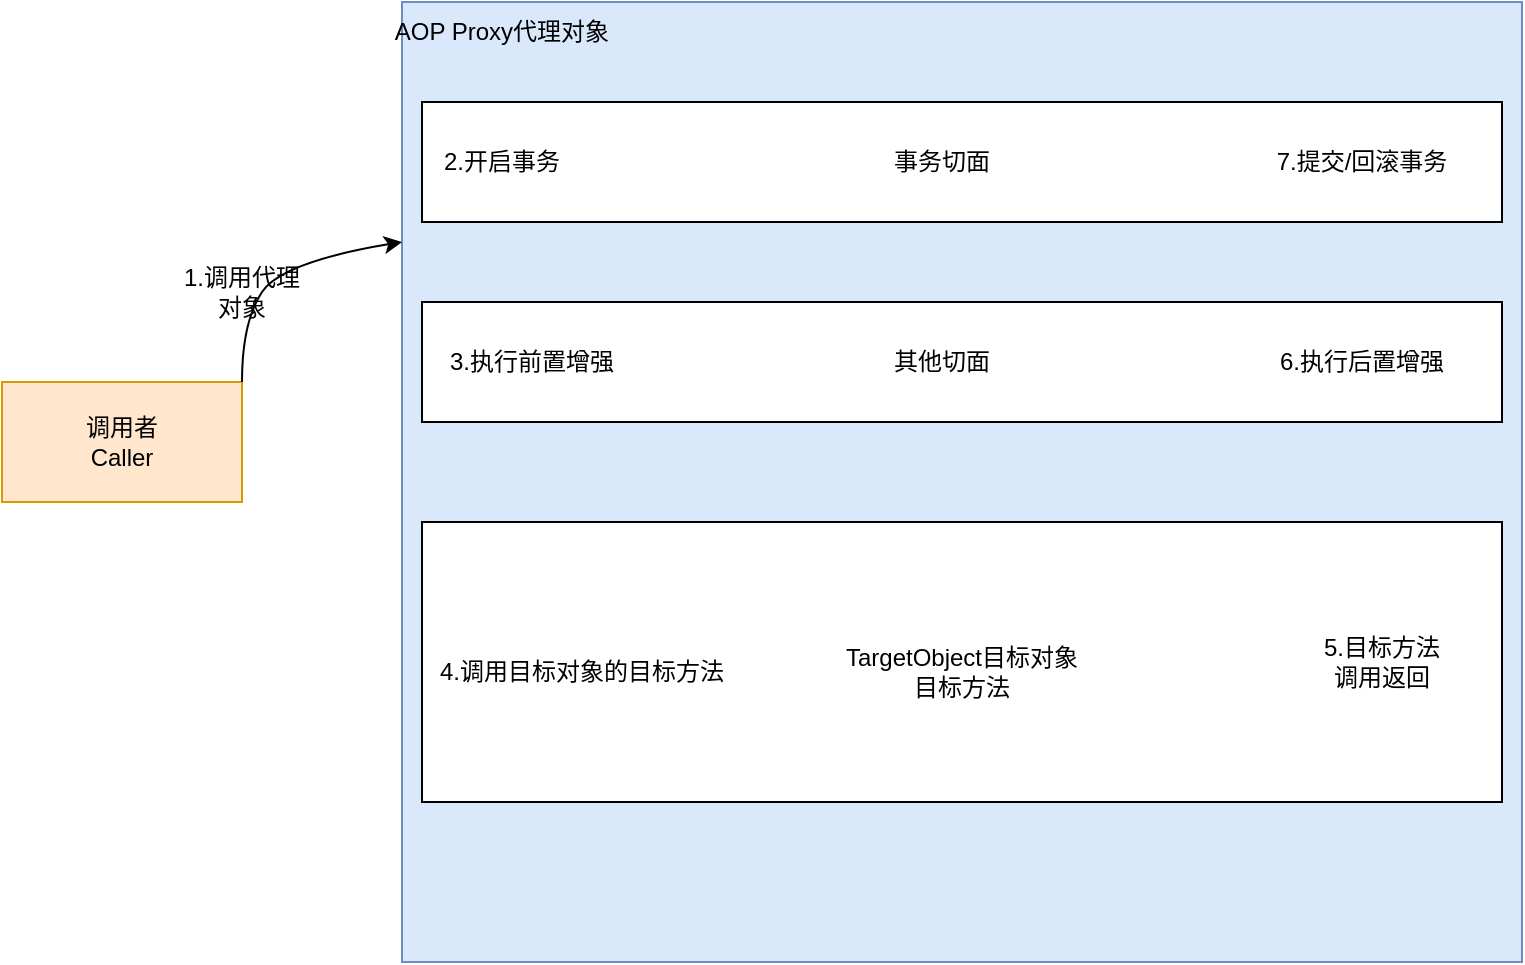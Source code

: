 <mxfile version="22.1.18" type="github">
  <diagram name="第 1 页" id="wLxCkMNg8gMWtOEjlbJJ">
    <mxGraphModel dx="1026" dy="650" grid="1" gridSize="10" guides="1" tooltips="1" connect="1" arrows="1" fold="1" page="1" pageScale="1" pageWidth="827" pageHeight="1169" math="0" shadow="0">
      <root>
        <mxCell id="0" />
        <mxCell id="1" parent="0" />
        <mxCell id="WaY7J1_5YlBNvb_G9uSw-1" value="调用者&lt;br&gt;Caller" style="rounded=0;whiteSpace=wrap;html=1;fillColor=#ffe6cc;strokeColor=#d79b00;gradientColor=none;" parent="1" vertex="1">
          <mxGeometry x="50" y="270" width="120" height="60" as="geometry" />
        </mxCell>
        <mxCell id="WaY7J1_5YlBNvb_G9uSw-2" value="" style="rounded=0;whiteSpace=wrap;html=1;fillColor=#dae8fc;strokeColor=#6c8ebf;" parent="1" vertex="1">
          <mxGeometry x="250" y="80" width="560" height="480" as="geometry" />
        </mxCell>
        <mxCell id="WaY7J1_5YlBNvb_G9uSw-3" value="AOP Proxy代理对象" style="text;html=1;strokeColor=none;fillColor=none;align=center;verticalAlign=middle;whiteSpace=wrap;rounded=0;" parent="1" vertex="1">
          <mxGeometry x="240" y="80" width="120" height="30" as="geometry" />
        </mxCell>
        <mxCell id="WaY7J1_5YlBNvb_G9uSw-4" value="" style="curved=1;endArrow=classic;html=1;rounded=0;entryX=0;entryY=0.25;entryDx=0;entryDy=0;" parent="1" target="WaY7J1_5YlBNvb_G9uSw-2" edge="1">
          <mxGeometry width="50" height="50" relative="1" as="geometry">
            <mxPoint x="170" y="270" as="sourcePoint" />
            <mxPoint x="220" y="220" as="targetPoint" />
            <Array as="points">
              <mxPoint x="170" y="240" />
              <mxPoint x="190" y="210" />
            </Array>
          </mxGeometry>
        </mxCell>
        <mxCell id="WaY7J1_5YlBNvb_G9uSw-5" value="1.调用代理对象" style="text;html=1;strokeColor=none;fillColor=none;align=center;verticalAlign=middle;whiteSpace=wrap;rounded=0;" parent="1" vertex="1">
          <mxGeometry x="140" y="210" width="60" height="30" as="geometry" />
        </mxCell>
        <mxCell id="WaY7J1_5YlBNvb_G9uSw-8" value="" style="rounded=0;whiteSpace=wrap;html=1;" parent="1" vertex="1">
          <mxGeometry x="260" y="130" width="540" height="60" as="geometry" />
        </mxCell>
        <mxCell id="WaY7J1_5YlBNvb_G9uSw-9" value="" style="rounded=0;whiteSpace=wrap;html=1;" parent="1" vertex="1">
          <mxGeometry x="260" y="230" width="540" height="60" as="geometry" />
        </mxCell>
        <mxCell id="WaY7J1_5YlBNvb_G9uSw-10" value="" style="rounded=0;whiteSpace=wrap;html=1;" parent="1" vertex="1">
          <mxGeometry x="260" y="340" width="540" height="140" as="geometry" />
        </mxCell>
        <mxCell id="60ih1bMFZ-7kQQ5-rzzn-2" value="其他切面" style="text;html=1;strokeColor=none;fillColor=none;align=center;verticalAlign=middle;whiteSpace=wrap;rounded=0;" vertex="1" parent="1">
          <mxGeometry x="490" y="245" width="60" height="30" as="geometry" />
        </mxCell>
        <mxCell id="60ih1bMFZ-7kQQ5-rzzn-3" value="3.执行前置增强" style="text;html=1;strokeColor=none;fillColor=none;align=center;verticalAlign=middle;whiteSpace=wrap;rounded=0;" vertex="1" parent="1">
          <mxGeometry x="270" y="245" width="90" height="30" as="geometry" />
        </mxCell>
        <mxCell id="60ih1bMFZ-7kQQ5-rzzn-4" value="6.执行后置增强" style="text;html=1;strokeColor=none;fillColor=none;align=center;verticalAlign=middle;whiteSpace=wrap;rounded=0;" vertex="1" parent="1">
          <mxGeometry x="660" y="245" width="140" height="30" as="geometry" />
        </mxCell>
        <mxCell id="60ih1bMFZ-7kQQ5-rzzn-6" value="7.提交/回滚事务" style="text;html=1;strokeColor=none;fillColor=none;align=center;verticalAlign=middle;whiteSpace=wrap;rounded=0;" vertex="1" parent="1">
          <mxGeometry x="660" y="145" width="140" height="30" as="geometry" />
        </mxCell>
        <mxCell id="60ih1bMFZ-7kQQ5-rzzn-7" value="事务切面" style="text;html=1;strokeColor=none;fillColor=none;align=center;verticalAlign=middle;whiteSpace=wrap;rounded=0;" vertex="1" parent="1">
          <mxGeometry x="490" y="145" width="60" height="30" as="geometry" />
        </mxCell>
        <mxCell id="60ih1bMFZ-7kQQ5-rzzn-8" value="2.开启事务" style="text;html=1;strokeColor=none;fillColor=none;align=center;verticalAlign=middle;whiteSpace=wrap;rounded=0;" vertex="1" parent="1">
          <mxGeometry x="270" y="145" width="60" height="30" as="geometry" />
        </mxCell>
        <mxCell id="60ih1bMFZ-7kQQ5-rzzn-9" value="4.调用目标对象的目标方法" style="text;html=1;strokeColor=none;fillColor=none;align=center;verticalAlign=middle;whiteSpace=wrap;rounded=0;" vertex="1" parent="1">
          <mxGeometry x="250" y="400" width="180" height="30" as="geometry" />
        </mxCell>
        <mxCell id="60ih1bMFZ-7kQQ5-rzzn-10" value="TargetObject目标对象目标方法" style="text;html=1;strokeColor=none;fillColor=none;align=center;verticalAlign=middle;whiteSpace=wrap;rounded=0;" vertex="1" parent="1">
          <mxGeometry x="465" y="400" width="130" height="30" as="geometry" />
        </mxCell>
        <mxCell id="60ih1bMFZ-7kQQ5-rzzn-11" value="5.目标方法&lt;br&gt;调用返回" style="text;html=1;strokeColor=none;fillColor=none;align=center;verticalAlign=middle;whiteSpace=wrap;rounded=0;" vertex="1" parent="1">
          <mxGeometry x="710" y="395" width="60" height="30" as="geometry" />
        </mxCell>
      </root>
    </mxGraphModel>
  </diagram>
</mxfile>
